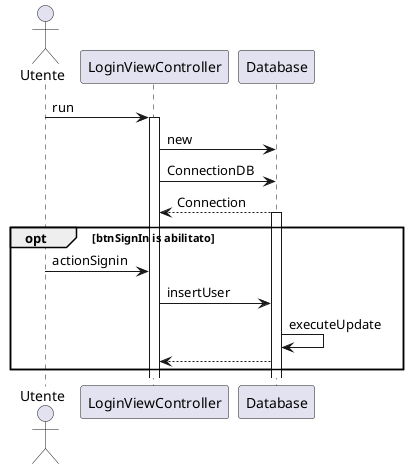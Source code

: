 @startuml
actor Utente
participant LoginViewController
participant  Database

Utente->LoginViewController:run
activate LoginViewController
LoginViewController -> Database: new
LoginViewController -> Database: ConnectionDB
Database --> LoginViewController: Connection

activate Database
opt btnSignIn is abilitato
Utente->LoginViewController:actionSignin
LoginViewController -> Database: insertUser 


 Database -> Database: executeUpdate

Database --> LoginViewController
end

@enduml
